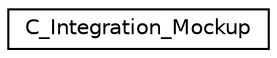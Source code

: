 digraph "Graphical Class Hierarchy"
{
  edge [fontname="Helvetica",fontsize="10",labelfontname="Helvetica",labelfontsize="10"];
  node [fontname="Helvetica",fontsize="10",shape=record];
  rankdir="LR";
  Node1 [label="C_Integration_Mockup",height=0.2,width=0.4,color="black", fillcolor="white", style="filled",URL="$class_c___integration___mockup.html"];
}
